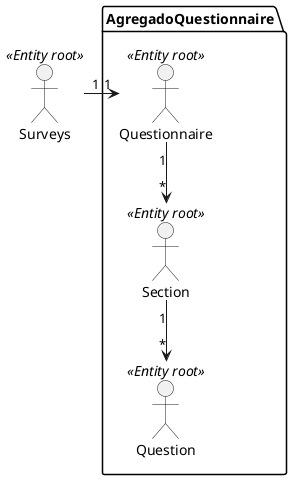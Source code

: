 @startuml
'https://plantuml.com/class-diagram

Surveys <<Entity root>>
package AgregadoQuestionnaire {
Questionnaire <<Entity root>>
Section <<Entity root>>
Question <<Entity root>>
}

Surveys "1" -right-> "1" Questionnaire
Questionnaire "1" --> "*" Section
Section "1" --> "*" Question

@enduml